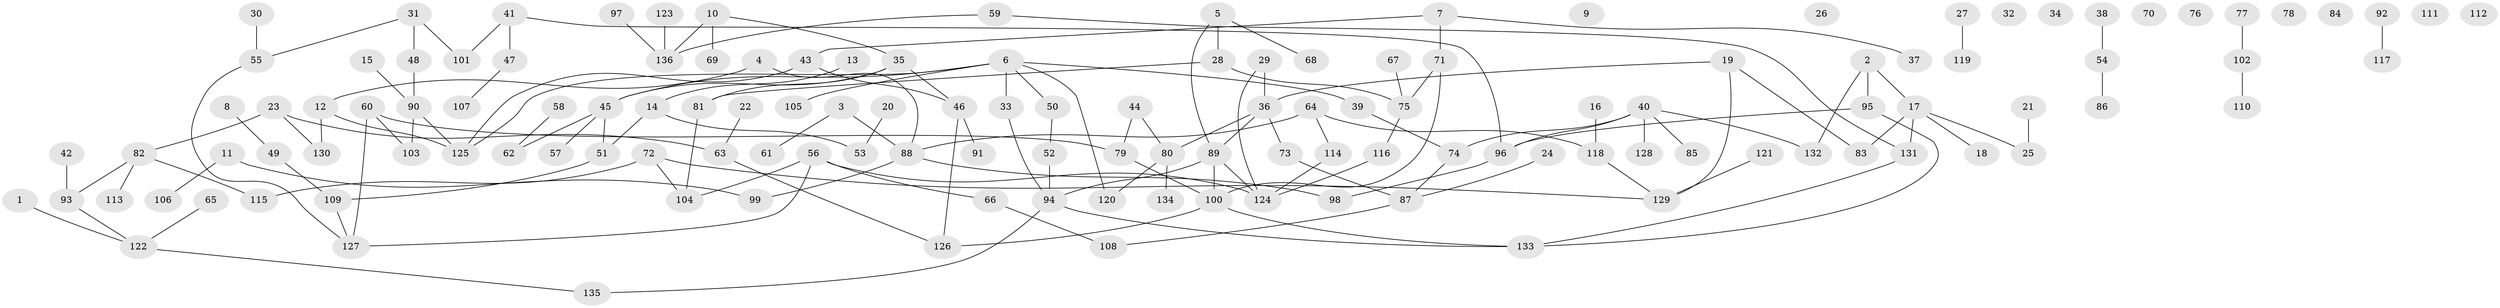 // coarse degree distribution, {4: 0.16666666666666666, 5: 0.047619047619047616, 9: 0.011904761904761904, 7: 0.023809523809523808, 1: 0.25, 3: 0.21428571428571427, 2: 0.2857142857142857}
// Generated by graph-tools (version 1.1) at 2025/48/03/04/25 22:48:01]
// undirected, 136 vertices, 152 edges
graph export_dot {
  node [color=gray90,style=filled];
  1;
  2;
  3;
  4;
  5;
  6;
  7;
  8;
  9;
  10;
  11;
  12;
  13;
  14;
  15;
  16;
  17;
  18;
  19;
  20;
  21;
  22;
  23;
  24;
  25;
  26;
  27;
  28;
  29;
  30;
  31;
  32;
  33;
  34;
  35;
  36;
  37;
  38;
  39;
  40;
  41;
  42;
  43;
  44;
  45;
  46;
  47;
  48;
  49;
  50;
  51;
  52;
  53;
  54;
  55;
  56;
  57;
  58;
  59;
  60;
  61;
  62;
  63;
  64;
  65;
  66;
  67;
  68;
  69;
  70;
  71;
  72;
  73;
  74;
  75;
  76;
  77;
  78;
  79;
  80;
  81;
  82;
  83;
  84;
  85;
  86;
  87;
  88;
  89;
  90;
  91;
  92;
  93;
  94;
  95;
  96;
  97;
  98;
  99;
  100;
  101;
  102;
  103;
  104;
  105;
  106;
  107;
  108;
  109;
  110;
  111;
  112;
  113;
  114;
  115;
  116;
  117;
  118;
  119;
  120;
  121;
  122;
  123;
  124;
  125;
  126;
  127;
  128;
  129;
  130;
  131;
  132;
  133;
  134;
  135;
  136;
  1 -- 122;
  2 -- 17;
  2 -- 95;
  2 -- 132;
  3 -- 61;
  3 -- 88;
  4 -- 12;
  4 -- 88;
  5 -- 28;
  5 -- 68;
  5 -- 89;
  6 -- 33;
  6 -- 39;
  6 -- 45;
  6 -- 50;
  6 -- 105;
  6 -- 120;
  6 -- 125;
  7 -- 37;
  7 -- 43;
  7 -- 71;
  8 -- 49;
  10 -- 35;
  10 -- 69;
  10 -- 136;
  11 -- 99;
  11 -- 106;
  12 -- 125;
  12 -- 130;
  13 -- 14;
  14 -- 51;
  14 -- 53;
  15 -- 90;
  16 -- 118;
  17 -- 18;
  17 -- 25;
  17 -- 83;
  17 -- 131;
  19 -- 36;
  19 -- 83;
  19 -- 129;
  20 -- 53;
  21 -- 25;
  22 -- 63;
  23 -- 63;
  23 -- 82;
  23 -- 130;
  24 -- 87;
  27 -- 119;
  28 -- 75;
  28 -- 81;
  29 -- 36;
  29 -- 124;
  30 -- 55;
  31 -- 48;
  31 -- 55;
  31 -- 101;
  33 -- 94;
  35 -- 45;
  35 -- 46;
  35 -- 81;
  36 -- 73;
  36 -- 80;
  36 -- 89;
  38 -- 54;
  39 -- 74;
  40 -- 74;
  40 -- 85;
  40 -- 96;
  40 -- 128;
  40 -- 132;
  41 -- 47;
  41 -- 96;
  41 -- 101;
  42 -- 93;
  43 -- 46;
  43 -- 125;
  44 -- 79;
  44 -- 80;
  45 -- 51;
  45 -- 57;
  45 -- 62;
  46 -- 91;
  46 -- 126;
  47 -- 107;
  48 -- 90;
  49 -- 109;
  50 -- 52;
  51 -- 109;
  52 -- 94;
  54 -- 86;
  55 -- 127;
  56 -- 66;
  56 -- 104;
  56 -- 124;
  56 -- 127;
  58 -- 62;
  59 -- 131;
  59 -- 136;
  60 -- 79;
  60 -- 103;
  60 -- 127;
  63 -- 126;
  64 -- 88;
  64 -- 114;
  64 -- 118;
  65 -- 122;
  66 -- 108;
  67 -- 75;
  71 -- 75;
  71 -- 100;
  72 -- 104;
  72 -- 115;
  72 -- 129;
  73 -- 87;
  74 -- 87;
  75 -- 116;
  77 -- 102;
  79 -- 100;
  80 -- 120;
  80 -- 134;
  81 -- 104;
  82 -- 93;
  82 -- 113;
  82 -- 115;
  87 -- 108;
  88 -- 98;
  88 -- 99;
  89 -- 94;
  89 -- 100;
  89 -- 124;
  90 -- 103;
  90 -- 125;
  92 -- 117;
  93 -- 122;
  94 -- 133;
  94 -- 135;
  95 -- 96;
  95 -- 133;
  96 -- 98;
  97 -- 136;
  100 -- 126;
  100 -- 133;
  102 -- 110;
  109 -- 127;
  114 -- 124;
  116 -- 124;
  118 -- 129;
  121 -- 129;
  122 -- 135;
  123 -- 136;
  131 -- 133;
}
